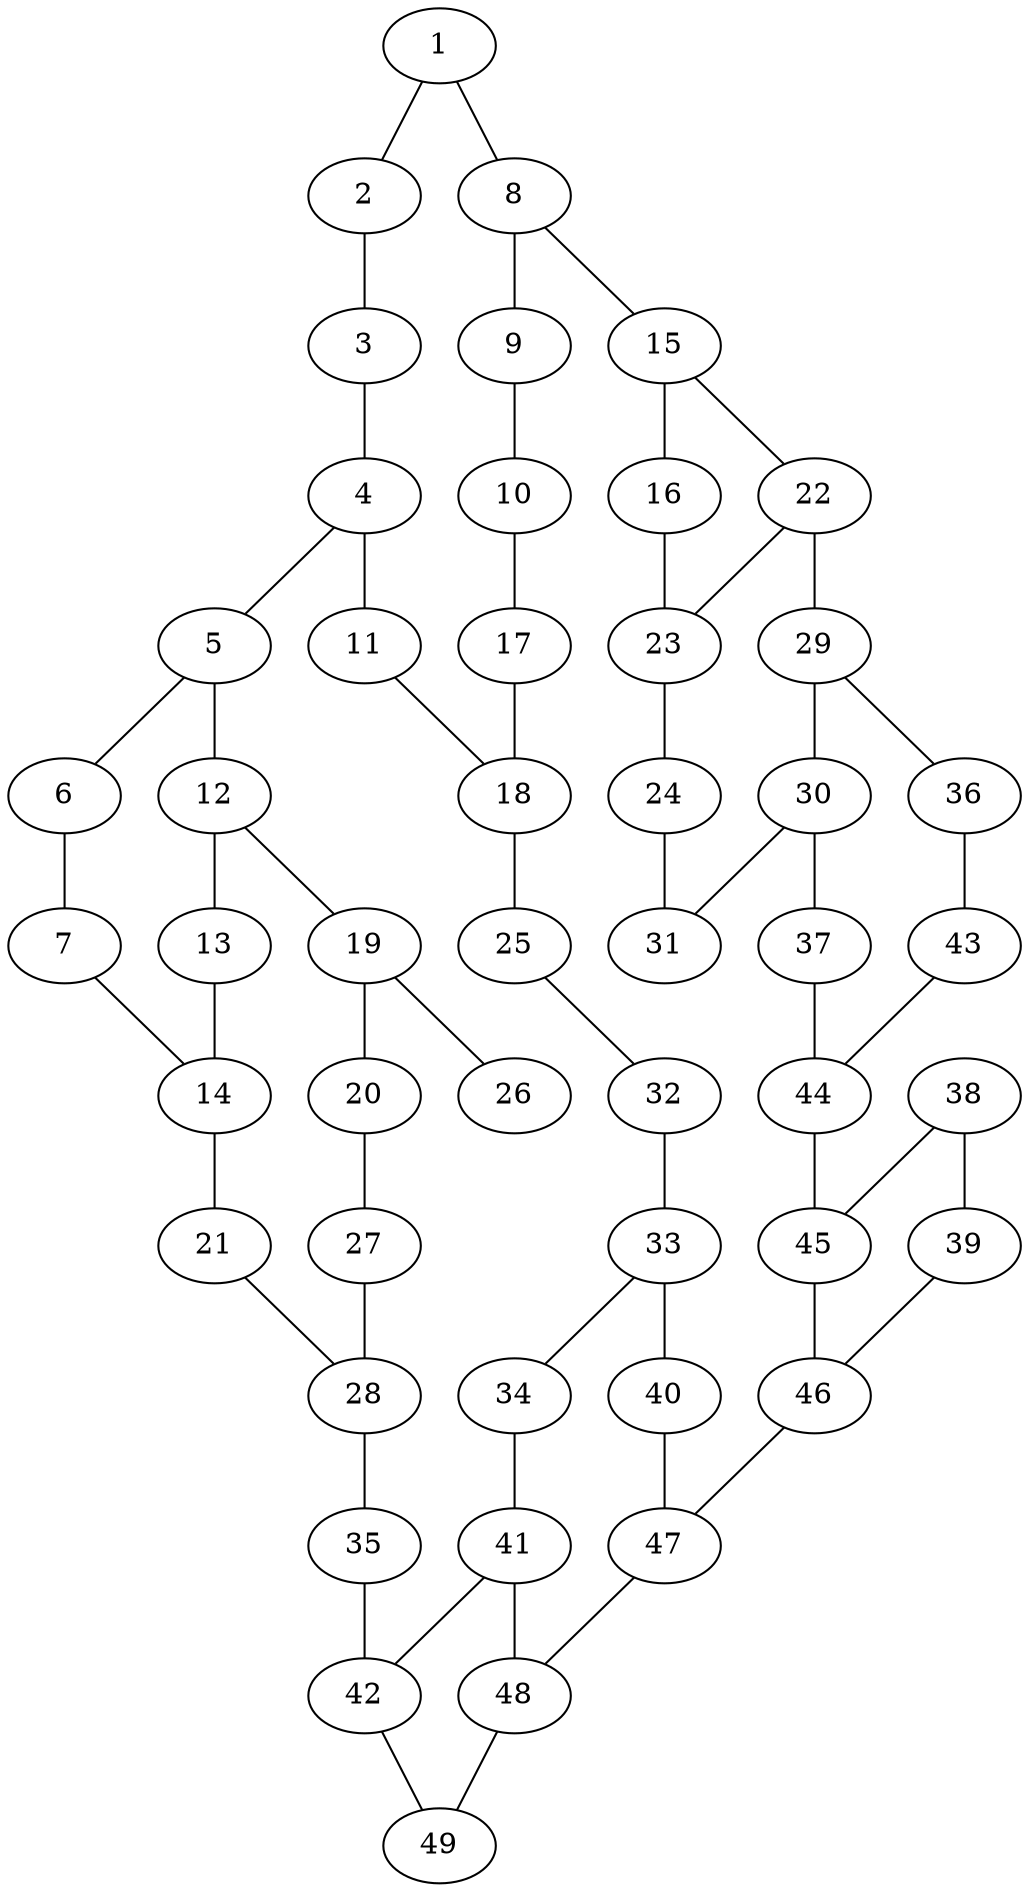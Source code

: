 graph graphname {1--2
1--8
2--3
3--4
4--5
4--11
5--6
5--12
6--7
7--14
8--9
8--15
9--10
10--17
11--18
12--13
12--19
13--14
14--21
15--16
15--22
16--23
17--18
18--25
19--20
19--26
20--27
21--28
22--23
22--29
23--24
24--31
25--32
27--28
28--35
29--30
29--36
30--31
30--37
32--33
33--34
33--40
34--41
35--42
36--43
37--44
38--39
38--45
39--46
40--47
41--42
41--48
42--49
43--44
44--45
45--46
46--47
47--48
48--49
}